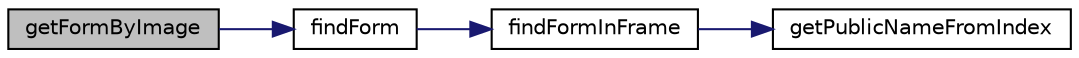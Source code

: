 digraph "getFormByImage"
{
  edge [fontname="Helvetica",fontsize="10",labelfontname="Helvetica",labelfontsize="10"];
  node [fontname="Helvetica",fontsize="10",shape=record];
  rankdir="LR";
  Node1 [label="getFormByImage",height=0.2,width=0.4,color="black", fillcolor="grey75", style="filled" fontcolor="black"];
  Node1 -> Node2 [color="midnightblue",fontsize="10",style="solid",fontname="Helvetica"];
  Node2 [label="findForm",height=0.2,width=0.4,color="black", fillcolor="white", style="filled",URL="$class_simple_frameset.html#a3e3c9d2cc525472bbbb86d1833980b69"];
  Node2 -> Node3 [color="midnightblue",fontsize="10",style="solid",fontname="Helvetica"];
  Node3 [label="findFormInFrame",height=0.2,width=0.4,color="black", fillcolor="white", style="filled",URL="$class_simple_frameset.html#a4ce8c0ac334b9f24c83c16934cb02bf3"];
  Node3 -> Node4 [color="midnightblue",fontsize="10",style="solid",fontname="Helvetica"];
  Node4 [label="getPublicNameFromIndex",height=0.2,width=0.4,color="black", fillcolor="white", style="filled",URL="$class_simple_frameset.html#ab9c24750944850da40b145d0e299001e"];
}
